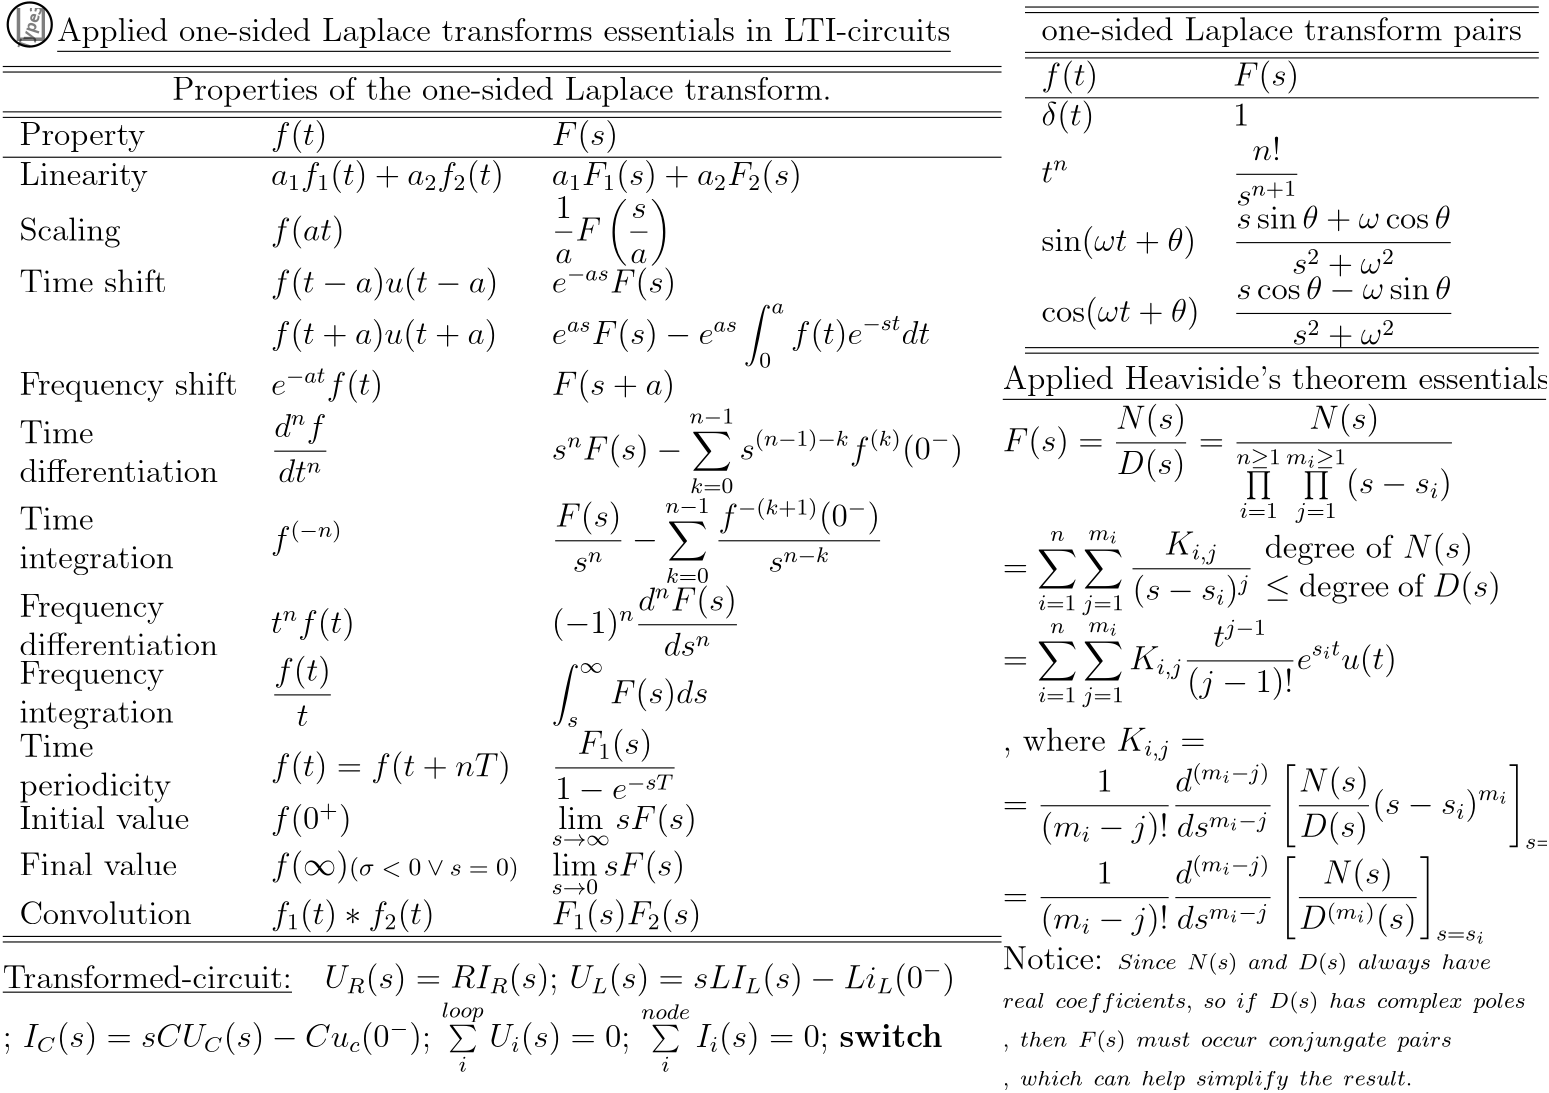 <?xml version="1.0"?>
<!DOCTYPE ipe SYSTEM "ipe.dtd">
<ipe version="70005" creator="Ipe 7.1.4">
<info created="D:20131217163242" modified="D:20131219142108"/>
<ipestyle name="basic">
<symbol name="arrow/arc(spx)">
<path stroke="sym-stroke" fill="sym-stroke" pen="sym-pen">
0 0 m
-1 0.333 l
-1 -0.333 l
h
</path>
</symbol>
<symbol name="arrow/farc(spx)">
<path stroke="sym-stroke" fill="white" pen="sym-pen">
0 0 m
-1 0.333 l
-1 -0.333 l
h
</path>
</symbol>
<symbol name="mark/circle(sx)" transformations="translations">
<path fill="sym-stroke">
0.6 0 0 0.6 0 0 e
0.4 0 0 0.4 0 0 e
</path>
</symbol>
<symbol name="mark/disk(sx)" transformations="translations">
<path fill="sym-stroke">
0.6 0 0 0.6 0 0 e
</path>
</symbol>
<symbol name="mark/fdisk(sfx)" transformations="translations">
<group>
<path fill="sym-fill">
0.5 0 0 0.5 0 0 e
</path>
<path fill="sym-stroke" fillrule="eofill">
0.6 0 0 0.6 0 0 e
0.4 0 0 0.4 0 0 e
</path>
</group>
</symbol>
<symbol name="mark/box(sx)" transformations="translations">
<path fill="sym-stroke" fillrule="eofill">
-0.6 -0.6 m
0.6 -0.6 l
0.6 0.6 l
-0.6 0.6 l
h
-0.4 -0.4 m
0.4 -0.4 l
0.4 0.4 l
-0.4 0.4 l
h
</path>
</symbol>
<symbol name="mark/square(sx)" transformations="translations">
<path fill="sym-stroke">
-0.6 -0.6 m
0.6 -0.6 l
0.6 0.6 l
-0.6 0.6 l
h
</path>
</symbol>
<symbol name="mark/fsquare(sfx)" transformations="translations">
<group>
<path fill="sym-fill">
-0.5 -0.5 m
0.5 -0.5 l
0.5 0.5 l
-0.5 0.5 l
h
</path>
<path fill="sym-stroke" fillrule="eofill">
-0.6 -0.6 m
0.6 -0.6 l
0.6 0.6 l
-0.6 0.6 l
h
-0.4 -0.4 m
0.4 -0.4 l
0.4 0.4 l
-0.4 0.4 l
h
</path>
</group>
</symbol>
<symbol name="mark/cross(sx)" transformations="translations">
<group>
<path fill="sym-stroke">
-0.43 -0.57 m
0.57 0.43 l
0.43 0.57 l
-0.57 -0.43 l
h
</path>
<path fill="sym-stroke">
-0.43 0.57 m
0.57 -0.43 l
0.43 -0.57 l
-0.57 0.43 l
h
</path>
</group>
</symbol>
<symbol name="arrow/fnormal(spx)">
<path stroke="sym-stroke" fill="white" pen="sym-pen">
0 0 m
-1 0.333 l
-1 -0.333 l
h
</path>
</symbol>
<symbol name="arrow/pointed(spx)">
<path stroke="sym-stroke" fill="sym-stroke" pen="sym-pen">
0 0 m
-1 0.333 l
-0.8 0 l
-1 -0.333 l
h
</path>
</symbol>
<symbol name="arrow/fpointed(spx)">
<path stroke="sym-stroke" fill="white" pen="sym-pen">
0 0 m
-1 0.333 l
-0.8 0 l
-1 -0.333 l
h
</path>
</symbol>
<symbol name="arrow/linear(spx)">
<path stroke="sym-stroke" pen="sym-pen">
-1 0.333 m
0 0 l
-1 -0.333 l
</path>
</symbol>
<symbol name="arrow/fdouble(spx)">
<path stroke="sym-stroke" fill="white" pen="sym-pen">
0 0 m
-1 0.333 l
-1 -0.333 l
h
-1 0 m
-2 0.333 l
-2 -0.333 l
h
</path>
</symbol>
<symbol name="arrow/double(spx)">
<path stroke="sym-stroke" fill="sym-stroke" pen="sym-pen">
0 0 m
-1 0.333 l
-1 -0.333 l
h
-1 0 m
-2 0.333 l
-2 -0.333 l
h
</path>
</symbol>
<pen name="heavier" value="0.8"/>
<pen name="fat" value="1.2"/>
<pen name="ultrafat" value="2"/>
<symbolsize name="large" value="5"/>
<symbolsize name="small" value="2"/>
<symbolsize name="tiny" value="1.1"/>
<arrowsize name="large" value="10"/>
<arrowsize name="small" value="5"/>
<arrowsize name="tiny" value="3"/>
<color name="red" value="1 0 0"/>
<color name="green" value="0 1 0"/>
<color name="blue" value="0 0 1"/>
<color name="yellow" value="1 1 0"/>
<color name="orange" value="1 0.647 0"/>
<color name="gold" value="1 0.843 0"/>
<color name="purple" value="0.627 0.125 0.941"/>
<color name="gray" value="0.745"/>
<color name="brown" value="0.647 0.165 0.165"/>
<color name="navy" value="0 0 0.502"/>
<color name="pink" value="1 0.753 0.796"/>
<color name="seagreen" value="0.18 0.545 0.341"/>
<color name="turquoise" value="0.251 0.878 0.816"/>
<color name="violet" value="0.933 0.51 0.933"/>
<color name="darkblue" value="0 0 0.545"/>
<color name="darkcyan" value="0 0.545 0.545"/>
<color name="darkgray" value="0.663"/>
<color name="darkgreen" value="0 0.392 0"/>
<color name="darkmagenta" value="0.545 0 0.545"/>
<color name="darkorange" value="1 0.549 0"/>
<color name="darkred" value="0.545 0 0"/>
<color name="lightblue" value="0.678 0.847 0.902"/>
<color name="lightcyan" value="0.878 1 1"/>
<color name="lightgray" value="0.827"/>
<color name="lightgreen" value="0.565 0.933 0.565"/>
<color name="lightyellow" value="1 1 0.878"/>
<dashstyle name="dashed" value="[4] 0"/>
<dashstyle name="dotted" value="[1 3] 0"/>
<dashstyle name="dash dotted" value="[4 2 1 2] 0"/>
<dashstyle name="dash dot dotted" value="[4 2 1 2 1 2] 0"/>
<textsize name="large" value="\large"/>
<textsize name="Large" value="\Large"/>
<textsize name="LARGE" value="\LARGE"/>
<textsize name="huge" value="\huge"/>
<textsize name="Huge" value="\Huge"/>
<textsize name="small" value="\small"/>
<textsize name="footnote" value="\footnotesize"/>
<textsize name="tiny" value="\tiny"/>
<textstyle name="center" begin="\begin{center}" end="\end{center}"/>
<textstyle name="itemize" begin="\begin{itemize}" end="\end{itemize}"/>
<textstyle name="item" begin="\begin{itemize}\item{}" end="\end{itemize}"/>
<gridsize name="4 pts" value="4"/>
<gridsize name="8 pts (~3 mm)" value="8"/>
<gridsize name="16 pts (~6 mm)" value="16"/>
<gridsize name="32 pts (~12 mm)" value="32"/>
<gridsize name="10 pts (~3.5 mm)" value="10"/>
<gridsize name="20 pts (~7 mm)" value="20"/>
<gridsize name="14 pts (~5 mm)" value="14"/>
<gridsize name="28 pts (~10 mm)" value="28"/>
<gridsize name="56 pts (~20 mm)" value="56"/>
<anglesize name="90 deg" value="90"/>
<anglesize name="60 deg" value="60"/>
<anglesize name="45 deg" value="45"/>
<anglesize name="30 deg" value="30"/>
<anglesize name="22.5 deg" value="22.5"/>
<tiling name="falling" angle="-60" step="4" width="1"/>
<tiling name="rising" angle="30" step="4" width="1"/>
</ipestyle>
<page>
<layer name="alpha"/>
<view layers="alpha" active="alpha"/>
<text layer="alpha" matrix="1 0 0 1 -5.2968 65" transformations="translations" pos="32 752" stroke="black" type="label" width="538.583" height="11.693" depth="13.96" valign="baseline" size="large">\parbox[t]{19cm}{\textbf{\Huge{\textasteriskcentered}} \underline{Applied one-sided Laplace transforms essentials in LTI-circuits}\\ 
}</text>
<path matrix="1 0 0 1 -1.2968 245" stroke="black" pen="heavier">
7.92387 0 0 7.92387 35.0052 577.927 e
</path>
<text matrix="1 0 0 1 0 20" transformations="translations" pos="24 788" stroke="black" type="label" width="359.548" height="0.015" depth="315.55" valign="baseline" size="large">\begin{tabular}[t]{llp{5.5cm}}
\hline\hline
\multicolumn{3}{c}{Properties of the one-sided Laplace transform.}\\
\hline\hline
Property&amp;$f(t)$&amp;$F(s)$\\
\hline
Linearity&amp;$a_{1}f_{1}(t)+a_{2}f_{2}(t)$&amp;$a_{1}F_{1}(s)+a_{2}F_{2}(s)$\\
Scaling&amp;$f(at)$&amp;$\displaystyle\frac{1}{a}F\left(\frac{s}{a}\right)$\\
Time shift&amp;$f(t-a)u(t-a)$&amp;$e^{-as}F(s)$\\
&amp;$f(t+a)u(t+a)$&amp;$e^{as}F(s)-e^{as}\displaystyle\int_{0}^{a}f(t)e^{-st}dt$\\
Frequency shift&amp;$e^{-at}f(t)$&amp;$F(s+a)$\\
\parbox[c]{2cm}{Time\\ differentiation}&amp;$\displaystyle\frac{d^{n}f}{dt^{n}}$&amp;
$s^{n}F(s)-\displaystyle\sum\limits_{k=0}^{n-1}s^{(n-1)-k}f^{(k)}(0^{-})$\\ \parbox[c]{2cm}{
Time\\ integration}&amp;$f^{(-n)}$&amp;$\displaystyle\frac{F(s)}{s^{n}}-\sum\limits_{k=0}^{n-1}\frac{f^{-(k+1)}(0^{-})}{s^{n-k}}$\\ \parbox[c]{2cm}{
Frequency\\ differentiation}&amp;$t^{n}f(t)$&amp;$(-1)^{n}\displaystyle\frac{d^{n}F(s)}{ds^{n}}$\\ 
\parbox[c]{2cm}{Frequency\\ integration}&amp;$\displaystyle\frac{f(t)}{t}$&amp;$\displaystyle\int_{s}^{\infty}F(s)ds$\\
\parbox[c]{2cm}{Time\\  periodicity}&amp;$f(t)=f(t+nT)$&amp;$\displaystyle\frac{F_{1}(s)}{1-e^{-sT}}$\\
Initial value&amp;$f(0^{+})$&amp;$\displaystyle\lim_{s \rightarrow \infty} sF(s)$\\
Final value&amp;$f(\infty)$\small ($\sigma&lt;0\vee s=0$)\normalsize&amp;$\displaystyle\lim_{s\rightarrow 0}sF(s)$\\
Convolution&amp;$f_{1}(t)\ast f_{2}(t)$&amp;$F_{1}(s)F_{2}(s)$\\
\hline\hline
\end{tabular}</text>
<text matrix="1 0 0 1 -120 80" transformations="translations" pos="512 684" stroke="black" type="label" width="184.974" height="65.423" depth="59.59" valign="baseline" size="large">\begin{tabular}{ll}
\hline\hline
\multicolumn{2}{c}{one-sided Laplace transform pairs}\\
\hline\hline
$f(t)$&amp;$F(s)$\\
\hline
$\delta(t)$&amp;$1$\\
$t^{n}$&amp;$\displaystyle\frac{n!}{s^{n+1}}$\\
$\sin(\omega t+\theta)$&amp;$\displaystyle\frac{s\sin\theta+\omega\cos\theta}{s^{2}+\omega^{2}}$\\
$\cos(\omega t+\theta)$&amp;$\displaystyle\frac{s\cos\theta-\omega\sin\theta}{s^{2}+\omega^{2}}$\\
\hline\hline
\end{tabular}</text>
<text matrix="1 0 0 1 -8 -4" transformations="translations" pos="392 696" stroke="black" type="label" width="195.59" height="7.996" depth="252.6" valign="baseline" size="large">\begin{minipage}[t]{6.9cm}
\underline{Applied Heaviside&apos;s theorem essentials}\\
$F(s)=\displaystyle\frac{N(s)}{D(s)}=\frac{N(s)}{\prod\limits_{i=1}^{n\geq 1}\prod\limits_{j=1}^{m_{i}\geq 1}(s-s_{i})}$\\
$=\displaystyle\sum\limits_{i=1}^{n}\sum\limits_{j=1}^{m_{i}}\frac{K_{i,j}}{(s-s_{i})^{j}}$
\parbox[c]{3cm}{degree of $N(s)$\\$\leq$ degree of $D(s)$}\\
$=\displaystyle\sum\limits_{i=1}^{n}\sum\limits_{j=1}^{m_{i}}K_{i,j}\frac{t^{j-1}}{(j-1)!}e^{s_{i}t}u(t)$\\
\ \\
, where $K_{i,j}=$\\
$=\displaystyle\frac{1}{(m_{i}-j)!}\frac{d^{(m_{i}-j)}}{ds^{m_{i}-j}}\left[\frac{N(s)}{D(s)}(s-s_{i})^{m_{i}}\right]_{s=s_{i}}$\\
$=\displaystyle\frac{1}{(m_{i}-j)!}\frac{d^{(m_{i}-j)}}{ds^{m_{i}-j}}\left[\frac{N(s)}{D^{(m_{i})}(s)}\right]_{s=s_{i}}$\\
Notice: $\scriptstyle Since\ N(s)\ and\ D(s)\ always\ have$\\
$\scriptstyle real\ coefficients,\ so\ if\ D(s)\ has\ complex\ poles$\\
$\scriptstyle ,\ then\ F(s)\ must\ occur\ conjungate\ pairs$\\
$\scriptstyle ,\ which\ can\ help\ simplify\ the\ result.$
\end{minipage}</text>
<text matrix="1 0 0 1 0 28" transformations="translations" pos="24 448" stroke="black" type="label" width="357.166" height="9.125" depth="31.09" valign="baseline" size="large">\parbox[t]{12.6cm}{\underline{Transformed-circuit:}\quad $U_{R}(s)=RI_{R}(s)$; $U_{L}(s)=sLI_{L}(s)-Li_{L}(0^{-})$\\; $I_{C}(s)=sCU_{C}(s)-Cu_{c}(0^{-})$; $\sum\limits_{i}^{loop}U_{i}(s)=0$; $\sum\limits_{i}^{node}I_{i}(s)=0$; \bf{switch}}</text>
</page>
</ipe>

